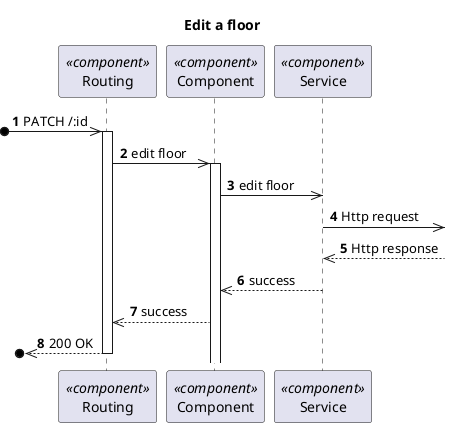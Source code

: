 @startuml Process View - Level 3

autonumber
skinparam packageStyle rect

title Edit a floor

participant "Routing" as routing <<component>>
participant "Component" as comp <<component>>
participant "Service" as service <<component>>


?o->> routing : PATCH /:id
activate routing
routing ->> comp : edit floor

activate comp
comp ->> service : edit floor

service ->> : Http request
service <<-- : Http response

service -->> comp : success
deactivate service

comp -->> routing : success

?o<<-- routing : 200 OK
deactivate routing

@enduml
